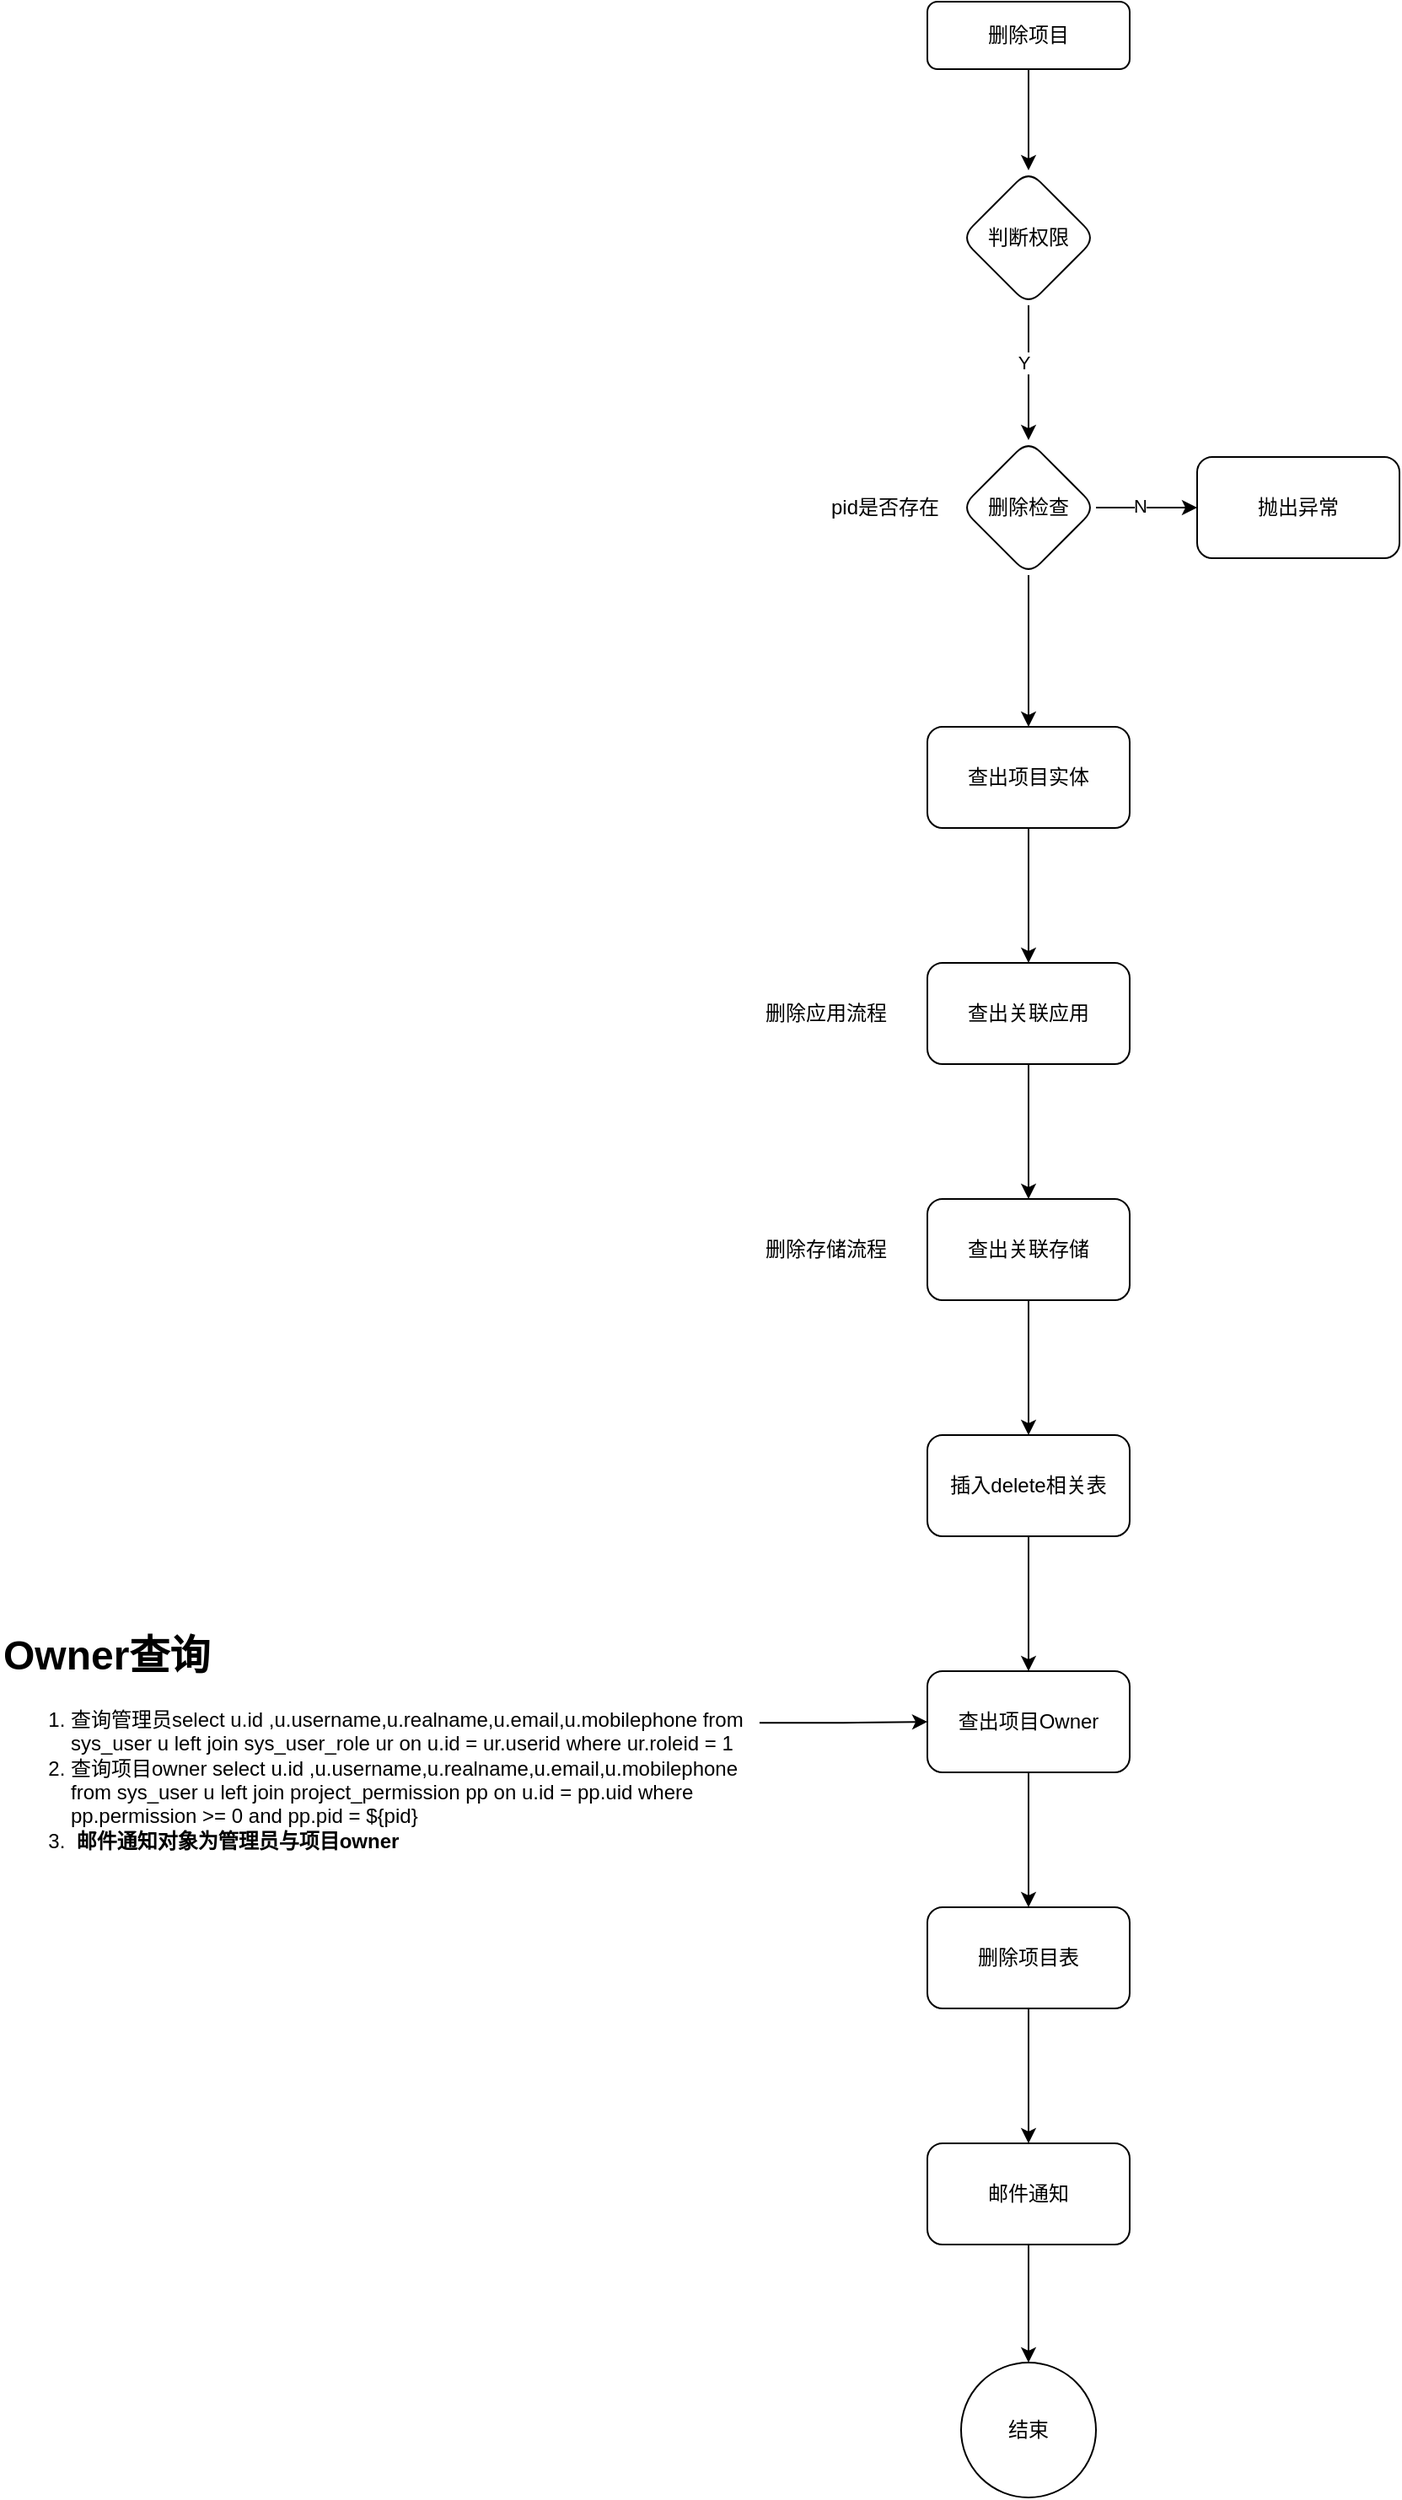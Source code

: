 <mxfile version="24.5.4" type="github">
  <diagram id="C5RBs43oDa-KdzZeNtuy" name="Page-1">
    <mxGraphModel dx="1194" dy="592" grid="1" gridSize="10" guides="1" tooltips="1" connect="1" arrows="1" fold="1" page="1" pageScale="1" pageWidth="827" pageHeight="1169" math="0" shadow="0">
      <root>
        <mxCell id="WIyWlLk6GJQsqaUBKTNV-0" />
        <mxCell id="WIyWlLk6GJQsqaUBKTNV-1" parent="WIyWlLk6GJQsqaUBKTNV-0" />
        <mxCell id="52LDFo53aAOOZvcBzFZm-2" value="" style="edgeStyle=orthogonalEdgeStyle;rounded=0;orthogonalLoop=1;jettySize=auto;html=1;" edge="1" parent="WIyWlLk6GJQsqaUBKTNV-1" source="52LDFo53aAOOZvcBzFZm-0" target="52LDFo53aAOOZvcBzFZm-1">
          <mxGeometry relative="1" as="geometry" />
        </mxCell>
        <mxCell id="52LDFo53aAOOZvcBzFZm-0" value="删除项目" style="rounded=1;whiteSpace=wrap;html=1;fontSize=12;glass=0;strokeWidth=1;shadow=0;" vertex="1" parent="WIyWlLk6GJQsqaUBKTNV-1">
          <mxGeometry x="570" y="80" width="120" height="40" as="geometry" />
        </mxCell>
        <mxCell id="52LDFo53aAOOZvcBzFZm-4" value="" style="edgeStyle=orthogonalEdgeStyle;rounded=0;orthogonalLoop=1;jettySize=auto;html=1;" edge="1" parent="WIyWlLk6GJQsqaUBKTNV-1" source="52LDFo53aAOOZvcBzFZm-1" target="52LDFo53aAOOZvcBzFZm-3">
          <mxGeometry relative="1" as="geometry" />
        </mxCell>
        <mxCell id="52LDFo53aAOOZvcBzFZm-5" value="Y" style="edgeLabel;html=1;align=center;verticalAlign=middle;resizable=0;points=[];" vertex="1" connectable="0" parent="52LDFo53aAOOZvcBzFZm-4">
          <mxGeometry x="-0.15" y="-3" relative="1" as="geometry">
            <mxPoint as="offset" />
          </mxGeometry>
        </mxCell>
        <mxCell id="52LDFo53aAOOZvcBzFZm-1" value="判断权限" style="rhombus;whiteSpace=wrap;html=1;rounded=1;glass=0;strokeWidth=1;shadow=0;" vertex="1" parent="WIyWlLk6GJQsqaUBKTNV-1">
          <mxGeometry x="590" y="180" width="80" height="80" as="geometry" />
        </mxCell>
        <mxCell id="52LDFo53aAOOZvcBzFZm-10" value="" style="edgeStyle=orthogonalEdgeStyle;rounded=0;orthogonalLoop=1;jettySize=auto;html=1;" edge="1" parent="WIyWlLk6GJQsqaUBKTNV-1" source="52LDFo53aAOOZvcBzFZm-3" target="52LDFo53aAOOZvcBzFZm-9">
          <mxGeometry relative="1" as="geometry" />
        </mxCell>
        <mxCell id="52LDFo53aAOOZvcBzFZm-11" value="N" style="edgeLabel;html=1;align=center;verticalAlign=middle;resizable=0;points=[];" vertex="1" connectable="0" parent="52LDFo53aAOOZvcBzFZm-10">
          <mxGeometry x="-0.133" y="1" relative="1" as="geometry">
            <mxPoint as="offset" />
          </mxGeometry>
        </mxCell>
        <mxCell id="52LDFo53aAOOZvcBzFZm-13" value="" style="edgeStyle=orthogonalEdgeStyle;rounded=0;orthogonalLoop=1;jettySize=auto;html=1;" edge="1" parent="WIyWlLk6GJQsqaUBKTNV-1" source="52LDFo53aAOOZvcBzFZm-3" target="52LDFo53aAOOZvcBzFZm-12">
          <mxGeometry relative="1" as="geometry" />
        </mxCell>
        <mxCell id="52LDFo53aAOOZvcBzFZm-3" value="删除检查" style="rhombus;whiteSpace=wrap;html=1;rounded=1;glass=0;strokeWidth=1;shadow=0;" vertex="1" parent="WIyWlLk6GJQsqaUBKTNV-1">
          <mxGeometry x="590" y="340" width="80" height="80" as="geometry" />
        </mxCell>
        <mxCell id="52LDFo53aAOOZvcBzFZm-6" value="pid是否存在" style="text;html=1;align=center;verticalAlign=middle;whiteSpace=wrap;rounded=0;" vertex="1" parent="WIyWlLk6GJQsqaUBKTNV-1">
          <mxGeometry x="510" y="365" width="70" height="30" as="geometry" />
        </mxCell>
        <mxCell id="52LDFo53aAOOZvcBzFZm-9" value="抛出异常" style="whiteSpace=wrap;html=1;rounded=1;glass=0;strokeWidth=1;shadow=0;" vertex="1" parent="WIyWlLk6GJQsqaUBKTNV-1">
          <mxGeometry x="730" y="350" width="120" height="60" as="geometry" />
        </mxCell>
        <mxCell id="52LDFo53aAOOZvcBzFZm-15" value="" style="edgeStyle=orthogonalEdgeStyle;rounded=0;orthogonalLoop=1;jettySize=auto;html=1;" edge="1" parent="WIyWlLk6GJQsqaUBKTNV-1" source="52LDFo53aAOOZvcBzFZm-12" target="52LDFo53aAOOZvcBzFZm-14">
          <mxGeometry relative="1" as="geometry" />
        </mxCell>
        <mxCell id="52LDFo53aAOOZvcBzFZm-12" value="查出项目实体" style="whiteSpace=wrap;html=1;rounded=1;glass=0;strokeWidth=1;shadow=0;" vertex="1" parent="WIyWlLk6GJQsqaUBKTNV-1">
          <mxGeometry x="570" y="510" width="120" height="60" as="geometry" />
        </mxCell>
        <mxCell id="52LDFo53aAOOZvcBzFZm-17" value="" style="edgeStyle=orthogonalEdgeStyle;rounded=0;orthogonalLoop=1;jettySize=auto;html=1;" edge="1" parent="WIyWlLk6GJQsqaUBKTNV-1" source="52LDFo53aAOOZvcBzFZm-14" target="52LDFo53aAOOZvcBzFZm-16">
          <mxGeometry relative="1" as="geometry" />
        </mxCell>
        <mxCell id="52LDFo53aAOOZvcBzFZm-14" value="查出关联应用" style="whiteSpace=wrap;html=1;rounded=1;glass=0;strokeWidth=1;shadow=0;" vertex="1" parent="WIyWlLk6GJQsqaUBKTNV-1">
          <mxGeometry x="570" y="650" width="120" height="60" as="geometry" />
        </mxCell>
        <mxCell id="52LDFo53aAOOZvcBzFZm-21" value="" style="edgeStyle=orthogonalEdgeStyle;rounded=0;orthogonalLoop=1;jettySize=auto;html=1;" edge="1" parent="WIyWlLk6GJQsqaUBKTNV-1" source="52LDFo53aAOOZvcBzFZm-16" target="52LDFo53aAOOZvcBzFZm-20">
          <mxGeometry relative="1" as="geometry" />
        </mxCell>
        <mxCell id="52LDFo53aAOOZvcBzFZm-16" value="查出关联存储" style="whiteSpace=wrap;html=1;rounded=1;glass=0;strokeWidth=1;shadow=0;" vertex="1" parent="WIyWlLk6GJQsqaUBKTNV-1">
          <mxGeometry x="570" y="790" width="120" height="60" as="geometry" />
        </mxCell>
        <mxCell id="52LDFo53aAOOZvcBzFZm-18" value="删除应用流程" style="text;html=1;align=center;verticalAlign=middle;whiteSpace=wrap;rounded=0;" vertex="1" parent="WIyWlLk6GJQsqaUBKTNV-1">
          <mxGeometry x="470" y="665" width="80" height="30" as="geometry" />
        </mxCell>
        <mxCell id="52LDFo53aAOOZvcBzFZm-19" value="删除存储流程" style="text;html=1;align=center;verticalAlign=middle;whiteSpace=wrap;rounded=0;" vertex="1" parent="WIyWlLk6GJQsqaUBKTNV-1">
          <mxGeometry x="470" y="805" width="80" height="30" as="geometry" />
        </mxCell>
        <mxCell id="52LDFo53aAOOZvcBzFZm-23" value="" style="edgeStyle=orthogonalEdgeStyle;rounded=0;orthogonalLoop=1;jettySize=auto;html=1;" edge="1" parent="WIyWlLk6GJQsqaUBKTNV-1" source="52LDFo53aAOOZvcBzFZm-20" target="52LDFo53aAOOZvcBzFZm-22">
          <mxGeometry relative="1" as="geometry" />
        </mxCell>
        <mxCell id="52LDFo53aAOOZvcBzFZm-20" value="插入delete相关表" style="whiteSpace=wrap;html=1;rounded=1;glass=0;strokeWidth=1;shadow=0;" vertex="1" parent="WIyWlLk6GJQsqaUBKTNV-1">
          <mxGeometry x="570" y="930" width="120" height="60" as="geometry" />
        </mxCell>
        <mxCell id="52LDFo53aAOOZvcBzFZm-25" value="" style="edgeStyle=orthogonalEdgeStyle;rounded=0;orthogonalLoop=1;jettySize=auto;html=1;" edge="1" parent="WIyWlLk6GJQsqaUBKTNV-1" source="52LDFo53aAOOZvcBzFZm-22" target="52LDFo53aAOOZvcBzFZm-24">
          <mxGeometry relative="1" as="geometry" />
        </mxCell>
        <mxCell id="52LDFo53aAOOZvcBzFZm-22" value="查出项目Owner" style="whiteSpace=wrap;html=1;rounded=1;glass=0;strokeWidth=1;shadow=0;" vertex="1" parent="WIyWlLk6GJQsqaUBKTNV-1">
          <mxGeometry x="570" y="1070" width="120" height="60" as="geometry" />
        </mxCell>
        <mxCell id="52LDFo53aAOOZvcBzFZm-27" value="" style="edgeStyle=orthogonalEdgeStyle;rounded=0;orthogonalLoop=1;jettySize=auto;html=1;" edge="1" parent="WIyWlLk6GJQsqaUBKTNV-1" source="52LDFo53aAOOZvcBzFZm-24" target="52LDFo53aAOOZvcBzFZm-26">
          <mxGeometry relative="1" as="geometry" />
        </mxCell>
        <mxCell id="52LDFo53aAOOZvcBzFZm-24" value="删除项目表" style="whiteSpace=wrap;html=1;rounded=1;glass=0;strokeWidth=1;shadow=0;" vertex="1" parent="WIyWlLk6GJQsqaUBKTNV-1">
          <mxGeometry x="570" y="1210" width="120" height="60" as="geometry" />
        </mxCell>
        <mxCell id="52LDFo53aAOOZvcBzFZm-34" value="" style="edgeStyle=orthogonalEdgeStyle;rounded=0;orthogonalLoop=1;jettySize=auto;html=1;" edge="1" parent="WIyWlLk6GJQsqaUBKTNV-1" source="52LDFo53aAOOZvcBzFZm-26" target="52LDFo53aAOOZvcBzFZm-33">
          <mxGeometry relative="1" as="geometry" />
        </mxCell>
        <mxCell id="52LDFo53aAOOZvcBzFZm-26" value="邮件通知" style="whiteSpace=wrap;html=1;rounded=1;glass=0;strokeWidth=1;shadow=0;" vertex="1" parent="WIyWlLk6GJQsqaUBKTNV-1">
          <mxGeometry x="570" y="1350" width="120" height="60" as="geometry" />
        </mxCell>
        <mxCell id="52LDFo53aAOOZvcBzFZm-32" value="" style="edgeStyle=orthogonalEdgeStyle;rounded=0;orthogonalLoop=1;jettySize=auto;html=1;exitX=1.001;exitY=0.404;exitDx=0;exitDy=0;exitPerimeter=0;" edge="1" parent="WIyWlLk6GJQsqaUBKTNV-1" source="52LDFo53aAOOZvcBzFZm-31" target="52LDFo53aAOOZvcBzFZm-22">
          <mxGeometry relative="1" as="geometry" />
        </mxCell>
        <mxCell id="52LDFo53aAOOZvcBzFZm-31" value="&lt;h1 style=&quot;margin-top: 0px;&quot;&gt;Owner查询&lt;/h1&gt;&lt;div&gt;&lt;ol&gt;&lt;li&gt;查询管理员select u.id ,u.username,u.realname,u.email,u.mobilephone from sys_user u left join sys_user_role ur on u.id = ur.userid where ur.roleid = 1&lt;/li&gt;&lt;li&gt;查询项目owner select u.id ,u.username,u.realname,u.email,u.mobilephone from sys_user u left join project_permission pp on u.id = pp.uid where pp.permission &amp;gt;= 0 and pp.pid = ${pid}&lt;/li&gt;&lt;li&gt;&amp;nbsp;&lt;b&gt;邮件通知对象为管理员与项目owner&lt;/b&gt;&lt;br&gt;&lt;/li&gt;&lt;/ol&gt;&lt;/div&gt;" style="text;html=1;whiteSpace=wrap;overflow=hidden;rounded=0;" vertex="1" parent="WIyWlLk6GJQsqaUBKTNV-1">
          <mxGeometry x="20" y="1040" width="450" height="150" as="geometry" />
        </mxCell>
        <mxCell id="52LDFo53aAOOZvcBzFZm-33" value="结束" style="ellipse;whiteSpace=wrap;html=1;rounded=1;glass=0;strokeWidth=1;shadow=0;" vertex="1" parent="WIyWlLk6GJQsqaUBKTNV-1">
          <mxGeometry x="590" y="1480" width="80" height="80" as="geometry" />
        </mxCell>
      </root>
    </mxGraphModel>
  </diagram>
</mxfile>
